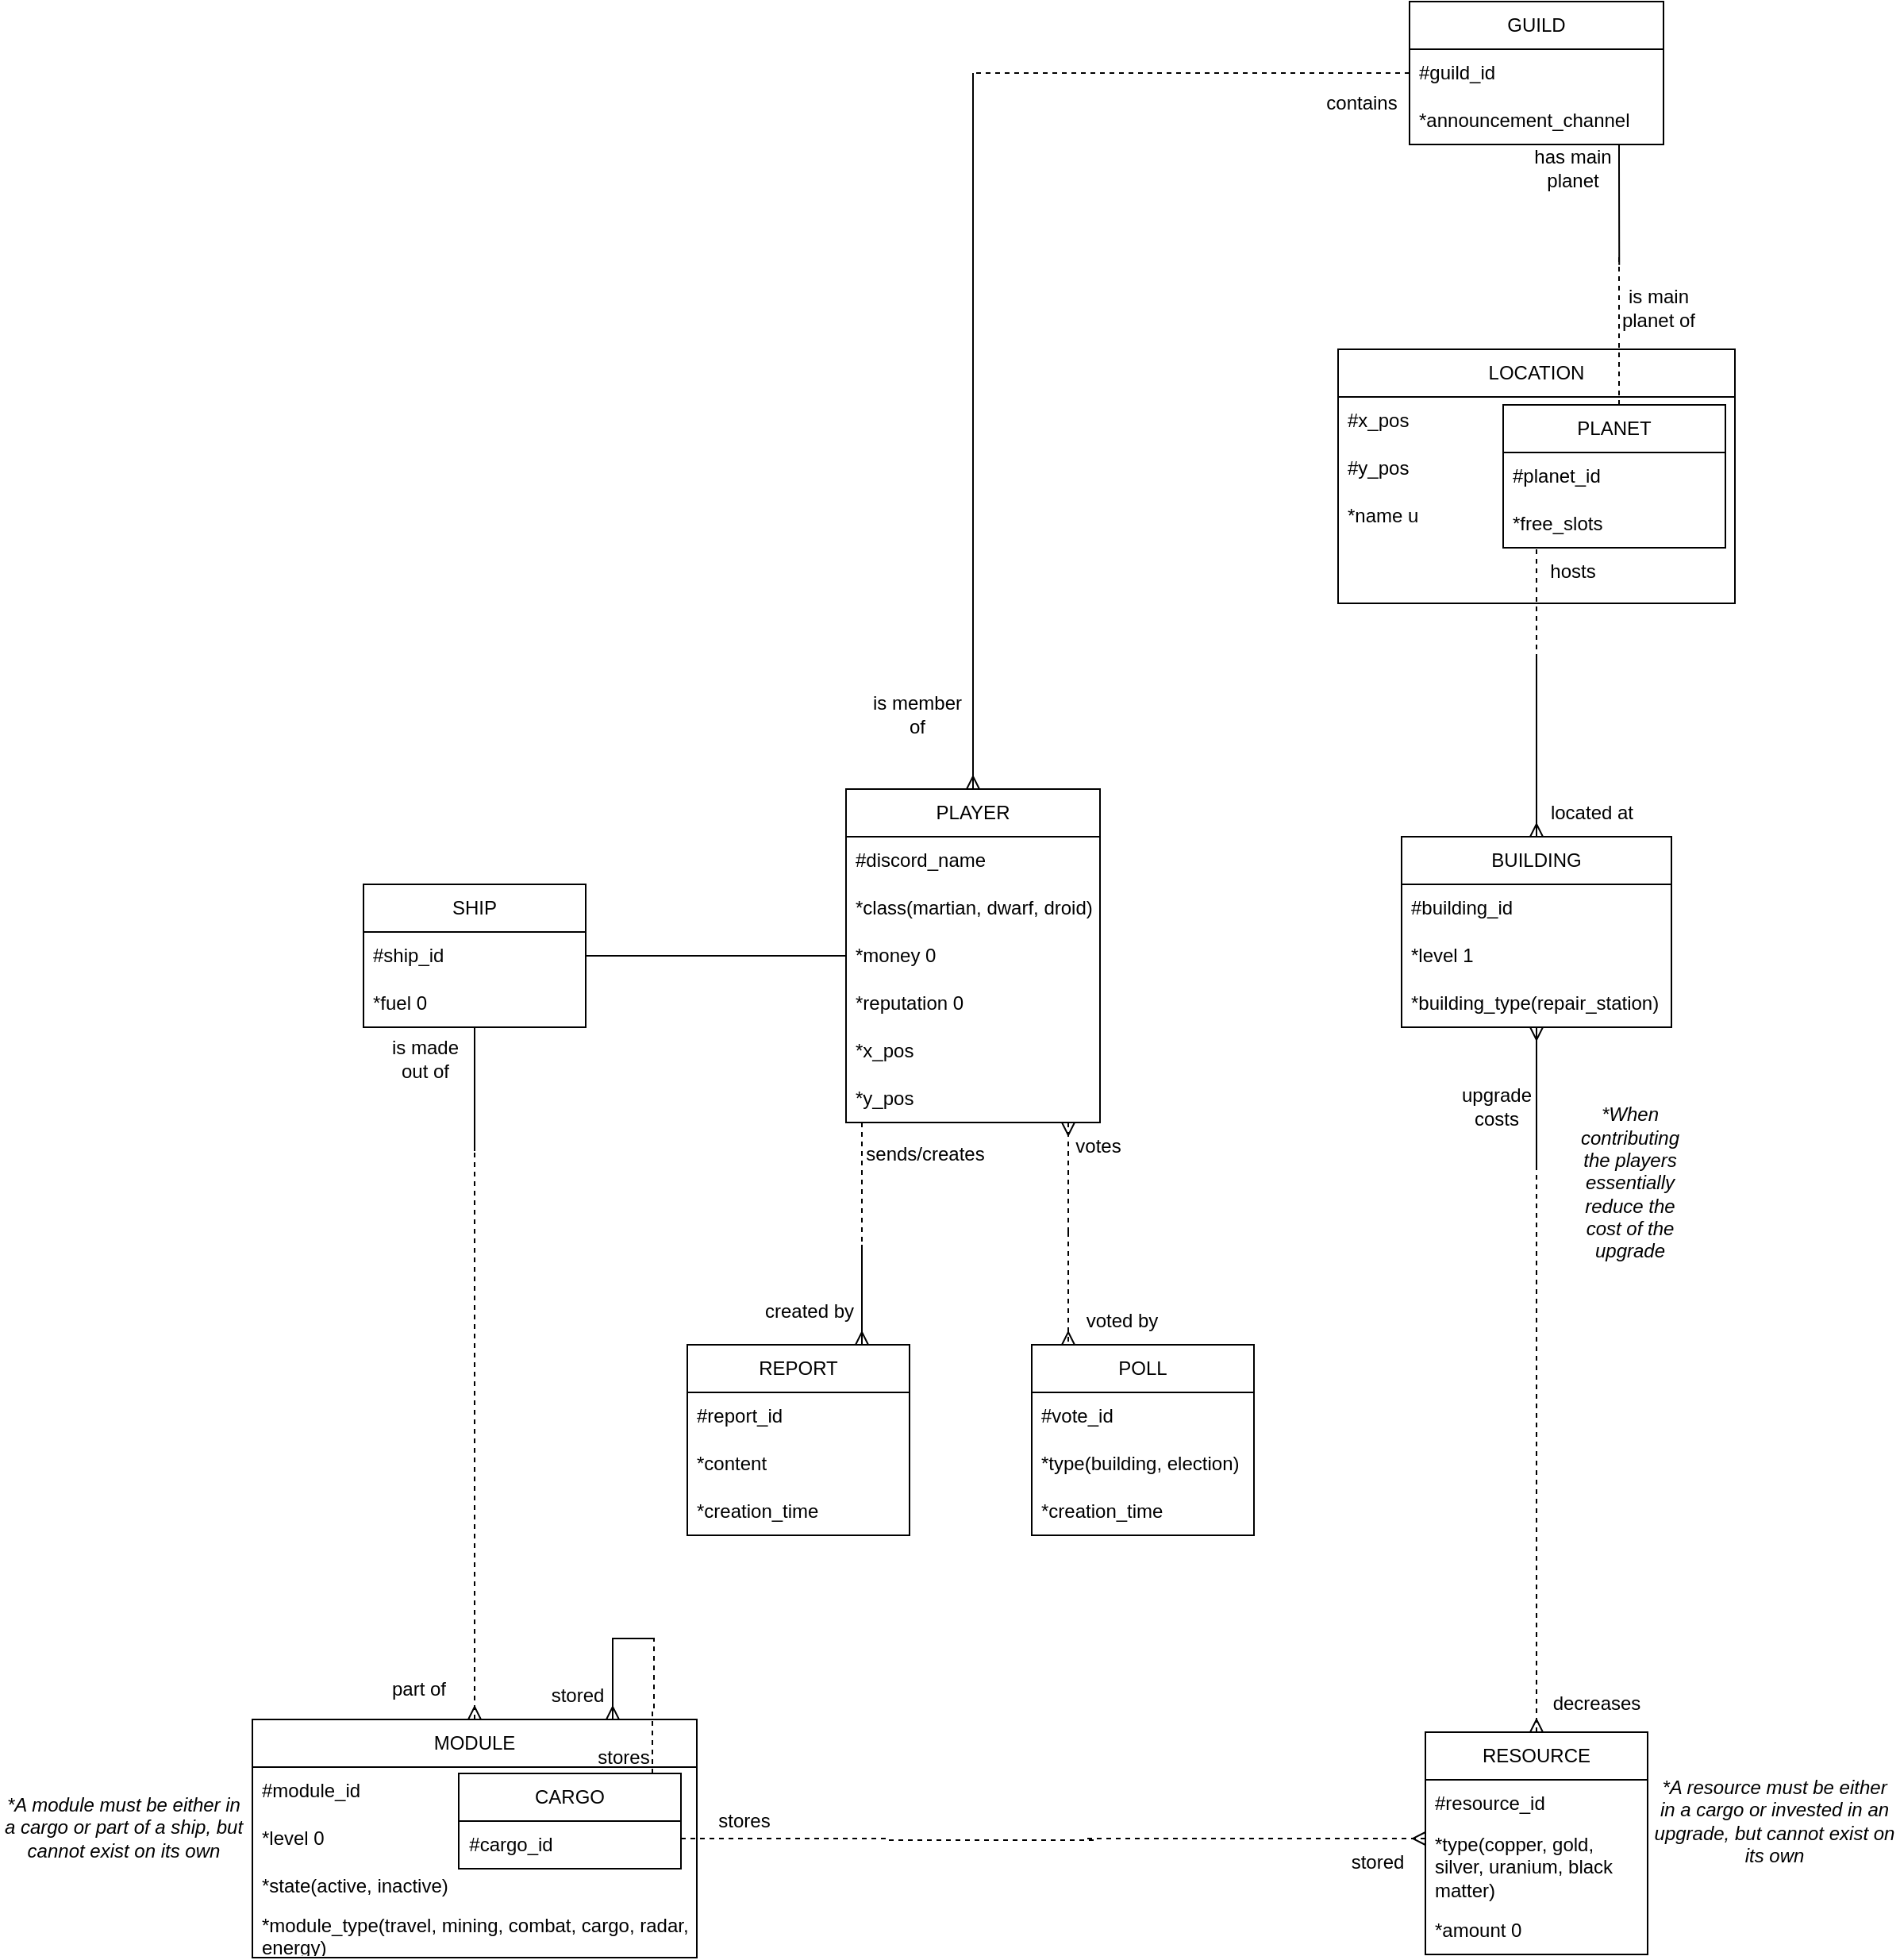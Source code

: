 <mxfile version="22.1.8" type="device">
  <diagram id="R2lEEEUBdFMjLlhIrx00" name="Page-1">
    <mxGraphModel dx="2234" dy="1210" grid="0" gridSize="10" guides="1" tooltips="1" connect="1" arrows="1" fold="1" page="0" pageScale="1" pageWidth="850" pageHeight="1100" math="0" shadow="0" extFonts="Permanent Marker^https://fonts.googleapis.com/css?family=Permanent+Marker">
      <root>
        <mxCell id="0" />
        <mxCell id="1" parent="0" />
        <mxCell id="qk1xNBip5Rfum-q-K3VI-147" style="edgeStyle=orthogonalEdgeStyle;rounded=0;orthogonalLoop=1;jettySize=auto;html=1;endArrow=none;endFill=0;startArrow=ERmany;startFill=0;dashed=1;" parent="1" source="qk1xNBip5Rfum-q-K3VI-12" edge="1">
          <mxGeometry relative="1" as="geometry">
            <mxPoint x="-254" y="668" as="targetPoint" />
            <Array as="points">
              <mxPoint x="-254" y="698" />
              <mxPoint x="-254" y="698" />
            </Array>
          </mxGeometry>
        </mxCell>
        <mxCell id="YhToDw4LeKcMgpfXi7g3-14" style="edgeStyle=orthogonalEdgeStyle;rounded=0;orthogonalLoop=1;jettySize=auto;html=1;endArrow=none;endFill=0;startArrow=ERmany;startFill=0;" parent="1" source="qk1xNBip5Rfum-q-K3VI-12" edge="1">
          <mxGeometry relative="1" as="geometry">
            <mxPoint x="-142" y="975" as="targetPoint" />
            <Array as="points">
              <mxPoint x="-167" y="975" />
            </Array>
          </mxGeometry>
        </mxCell>
        <mxCell id="qk1xNBip5Rfum-q-K3VI-12" value="MODULE" style="swimlane;fontStyle=0;childLayout=stackLayout;horizontal=1;startSize=30;horizontalStack=0;resizeParent=1;resizeParentMax=0;resizeLast=0;collapsible=1;marginBottom=0;whiteSpace=wrap;html=1;" parent="1" vertex="1">
          <mxGeometry x="-394" y="1026" width="280" height="150" as="geometry" />
        </mxCell>
        <mxCell id="qk1xNBip5Rfum-q-K3VI-13" value="#module_id&lt;br&gt;" style="text;strokeColor=none;fillColor=none;align=left;verticalAlign=middle;spacingLeft=4;spacingRight=4;overflow=hidden;points=[[0,0.5],[1,0.5]];portConstraint=eastwest;rotatable=0;whiteSpace=wrap;html=1;" parent="qk1xNBip5Rfum-q-K3VI-12" vertex="1">
          <mxGeometry y="30" width="280" height="30" as="geometry" />
        </mxCell>
        <mxCell id="qk1xNBip5Rfum-q-K3VI-14" value="*level 0" style="text;strokeColor=none;fillColor=none;align=left;verticalAlign=middle;spacingLeft=4;spacingRight=4;overflow=hidden;points=[[0,0.5],[1,0.5]];portConstraint=eastwest;rotatable=0;whiteSpace=wrap;html=1;" parent="qk1xNBip5Rfum-q-K3VI-12" vertex="1">
          <mxGeometry y="60" width="280" height="30" as="geometry" />
        </mxCell>
        <mxCell id="qk1xNBip5Rfum-q-K3VI-35" value="*state(active, inactive)" style="text;strokeColor=none;fillColor=none;align=left;verticalAlign=middle;spacingLeft=4;spacingRight=4;overflow=hidden;points=[[0,0.5],[1,0.5]];portConstraint=eastwest;rotatable=0;whiteSpace=wrap;html=1;" parent="qk1xNBip5Rfum-q-K3VI-12" vertex="1">
          <mxGeometry y="90" width="280" height="30" as="geometry" />
        </mxCell>
        <mxCell id="qk1xNBip5Rfum-q-K3VI-15" value="*module_type(travel, mining, combat, cargo, radar, energy)" style="text;strokeColor=none;fillColor=none;align=left;verticalAlign=middle;spacingLeft=4;spacingRight=4;overflow=hidden;points=[[0,0.5],[1,0.5]];portConstraint=eastwest;rotatable=0;whiteSpace=wrap;html=1;" parent="qk1xNBip5Rfum-q-K3VI-12" vertex="1">
          <mxGeometry y="120" width="280" height="30" as="geometry" />
        </mxCell>
        <mxCell id="qk1xNBip5Rfum-q-K3VI-161" style="edgeStyle=orthogonalEdgeStyle;rounded=0;orthogonalLoop=1;jettySize=auto;html=1;dashed=1;endArrow=none;endFill=0;" parent="1" edge="1">
          <mxGeometry relative="1" as="geometry">
            <mxPoint x="-10" y="725.176" as="targetPoint" />
            <mxPoint x="-10" y="650" as="sourcePoint" />
          </mxGeometry>
        </mxCell>
        <mxCell id="qk1xNBip5Rfum-q-K3VI-163" style="edgeStyle=orthogonalEdgeStyle;rounded=0;orthogonalLoop=1;jettySize=auto;html=1;endArrow=none;endFill=0;" parent="1" source="qk1xNBip5Rfum-q-K3VI-21" edge="1">
          <mxGeometry relative="1" as="geometry">
            <mxPoint x="-101.118" y="545" as="targetPoint" />
          </mxGeometry>
        </mxCell>
        <mxCell id="qk1xNBip5Rfum-q-K3VI-179" style="edgeStyle=orthogonalEdgeStyle;rounded=0;orthogonalLoop=1;jettySize=auto;html=1;endArrow=none;endFill=0;startArrow=ERmany;startFill=0;" parent="1" source="qk1xNBip5Rfum-q-K3VI-21" edge="1">
          <mxGeometry relative="1" as="geometry">
            <mxPoint x="60" y="-11" as="targetPoint" />
          </mxGeometry>
        </mxCell>
        <mxCell id="qk1xNBip5Rfum-q-K3VI-21" value="PLAYER" style="swimlane;fontStyle=0;childLayout=stackLayout;horizontal=1;startSize=30;horizontalStack=0;resizeParent=1;resizeParentMax=0;resizeLast=0;collapsible=1;marginBottom=0;whiteSpace=wrap;html=1;" parent="1" vertex="1">
          <mxGeometry x="-20" y="440" width="160" height="210" as="geometry" />
        </mxCell>
        <mxCell id="qk1xNBip5Rfum-q-K3VI-22" value="#discord_name" style="text;strokeColor=none;fillColor=none;align=left;verticalAlign=middle;spacingLeft=4;spacingRight=4;overflow=hidden;points=[[0,0.5],[1,0.5]];portConstraint=eastwest;rotatable=0;whiteSpace=wrap;html=1;" parent="qk1xNBip5Rfum-q-K3VI-21" vertex="1">
          <mxGeometry y="30" width="160" height="30" as="geometry" />
        </mxCell>
        <mxCell id="qk1xNBip5Rfum-q-K3VI-156" value="*class(martian, dwarf, droid)" style="text;strokeColor=none;fillColor=none;align=left;verticalAlign=middle;spacingLeft=4;spacingRight=4;overflow=hidden;points=[[0,0.5],[1,0.5]];portConstraint=eastwest;rotatable=0;whiteSpace=wrap;html=1;" parent="qk1xNBip5Rfum-q-K3VI-21" vertex="1">
          <mxGeometry y="60" width="160" height="30" as="geometry" />
        </mxCell>
        <mxCell id="qk1xNBip5Rfum-q-K3VI-98" value="*money 0" style="text;strokeColor=none;fillColor=none;align=left;verticalAlign=middle;spacingLeft=4;spacingRight=4;overflow=hidden;points=[[0,0.5],[1,0.5]];portConstraint=eastwest;rotatable=0;whiteSpace=wrap;html=1;" parent="qk1xNBip5Rfum-q-K3VI-21" vertex="1">
          <mxGeometry y="90" width="160" height="30" as="geometry" />
        </mxCell>
        <mxCell id="qk1xNBip5Rfum-q-K3VI-148" value="*reputation 0" style="text;strokeColor=none;fillColor=none;align=left;verticalAlign=middle;spacingLeft=4;spacingRight=4;overflow=hidden;points=[[0,0.5],[1,0.5]];portConstraint=eastwest;rotatable=0;whiteSpace=wrap;html=1;" parent="qk1xNBip5Rfum-q-K3VI-21" vertex="1">
          <mxGeometry y="120" width="160" height="30" as="geometry" />
        </mxCell>
        <mxCell id="qk1xNBip5Rfum-q-K3VI-157" value="*x_pos" style="text;strokeColor=none;fillColor=none;align=left;verticalAlign=middle;spacingLeft=4;spacingRight=4;overflow=hidden;points=[[0,0.5],[1,0.5]];portConstraint=eastwest;rotatable=0;whiteSpace=wrap;html=1;" parent="qk1xNBip5Rfum-q-K3VI-21" vertex="1">
          <mxGeometry y="150" width="160" height="30" as="geometry" />
        </mxCell>
        <mxCell id="qk1xNBip5Rfum-q-K3VI-24" value="*y_pos" style="text;strokeColor=none;fillColor=none;align=left;verticalAlign=middle;spacingLeft=4;spacingRight=4;overflow=hidden;points=[[0,0.5],[1,0.5]];portConstraint=eastwest;rotatable=0;whiteSpace=wrap;html=1;" parent="qk1xNBip5Rfum-q-K3VI-21" vertex="1">
          <mxGeometry y="180" width="160" height="30" as="geometry" />
        </mxCell>
        <mxCell id="qk1xNBip5Rfum-q-K3VI-123" style="edgeStyle=orthogonalEdgeStyle;rounded=0;orthogonalLoop=1;jettySize=auto;html=1;endArrow=none;endFill=0;startArrow=ERmany;startFill=0;" parent="1" source="qk1xNBip5Rfum-q-K3VI-27" edge="1">
          <mxGeometry relative="1" as="geometry">
            <mxPoint x="415" y="680" as="targetPoint" />
            <Array as="points">
              <mxPoint x="415" y="680" />
            </Array>
          </mxGeometry>
        </mxCell>
        <mxCell id="qk1xNBip5Rfum-q-K3VI-134" style="edgeStyle=orthogonalEdgeStyle;rounded=0;orthogonalLoop=1;jettySize=auto;html=1;endArrow=none;endFill=0;startArrow=ERmany;startFill=0;" parent="1" source="qk1xNBip5Rfum-q-K3VI-27" edge="1">
          <mxGeometry relative="1" as="geometry">
            <mxPoint x="415" y="357" as="targetPoint" />
            <Array as="points">
              <mxPoint x="415" y="420" />
            </Array>
          </mxGeometry>
        </mxCell>
        <mxCell id="qk1xNBip5Rfum-q-K3VI-27" value="BUILDING" style="swimlane;fontStyle=0;childLayout=stackLayout;horizontal=1;startSize=30;horizontalStack=0;resizeParent=1;resizeParentMax=0;resizeLast=0;collapsible=1;marginBottom=0;whiteSpace=wrap;html=1;" parent="1" vertex="1">
          <mxGeometry x="330" y="470" width="170" height="120" as="geometry" />
        </mxCell>
        <mxCell id="qk1xNBip5Rfum-q-K3VI-64" value="#building_id" style="text;strokeColor=none;fillColor=none;align=left;verticalAlign=middle;spacingLeft=4;spacingRight=4;overflow=hidden;points=[[0,0.5],[1,0.5]];portConstraint=eastwest;rotatable=0;whiteSpace=wrap;html=1;" parent="qk1xNBip5Rfum-q-K3VI-27" vertex="1">
          <mxGeometry y="30" width="170" height="30" as="geometry" />
        </mxCell>
        <mxCell id="qk1xNBip5Rfum-q-K3VI-28" value="*level 1" style="text;strokeColor=none;fillColor=none;align=left;verticalAlign=middle;spacingLeft=4;spacingRight=4;overflow=hidden;points=[[0,0.5],[1,0.5]];portConstraint=eastwest;rotatable=0;whiteSpace=wrap;html=1;" parent="qk1xNBip5Rfum-q-K3VI-27" vertex="1">
          <mxGeometry y="60" width="170" height="30" as="geometry" />
        </mxCell>
        <mxCell id="qk1xNBip5Rfum-q-K3VI-30" value="*building_type(repair_station)" style="text;strokeColor=none;fillColor=none;align=left;verticalAlign=middle;spacingLeft=4;spacingRight=4;overflow=hidden;points=[[0,0.5],[1,0.5]];portConstraint=eastwest;rotatable=0;whiteSpace=wrap;html=1;" parent="qk1xNBip5Rfum-q-K3VI-27" vertex="1">
          <mxGeometry y="90" width="170" height="30" as="geometry" />
        </mxCell>
        <mxCell id="qk1xNBip5Rfum-q-K3VI-128" style="edgeStyle=orthogonalEdgeStyle;rounded=0;orthogonalLoop=1;jettySize=auto;html=1;endArrow=none;endFill=0;startArrow=none;startFill=0;" parent="1" source="qk1xNBip5Rfum-q-K3VI-36" edge="1">
          <mxGeometry relative="1" as="geometry">
            <mxPoint x="-254" y="668" as="targetPoint" />
            <Array as="points">
              <mxPoint x="-254" y="668" />
            </Array>
          </mxGeometry>
        </mxCell>
        <mxCell id="qk1xNBip5Rfum-q-K3VI-162" style="edgeStyle=orthogonalEdgeStyle;rounded=0;orthogonalLoop=1;jettySize=auto;html=1;endArrow=none;endFill=0;" parent="1" source="qk1xNBip5Rfum-q-K3VI-36" edge="1">
          <mxGeometry relative="1" as="geometry">
            <mxPoint x="-100" y="545" as="targetPoint" />
            <Array as="points">
              <mxPoint x="-100" y="545" />
            </Array>
          </mxGeometry>
        </mxCell>
        <mxCell id="qk1xNBip5Rfum-q-K3VI-36" value="SHIP" style="swimlane;fontStyle=0;childLayout=stackLayout;horizontal=1;startSize=30;horizontalStack=0;resizeParent=1;resizeParentMax=0;resizeLast=0;collapsible=1;marginBottom=0;whiteSpace=wrap;html=1;" parent="1" vertex="1">
          <mxGeometry x="-324" y="500" width="140" height="90" as="geometry" />
        </mxCell>
        <mxCell id="qk1xNBip5Rfum-q-K3VI-37" value="#ship_id" style="text;strokeColor=none;fillColor=none;align=left;verticalAlign=middle;spacingLeft=4;spacingRight=4;overflow=hidden;points=[[0,0.5],[1,0.5]];portConstraint=eastwest;rotatable=0;whiteSpace=wrap;html=1;" parent="qk1xNBip5Rfum-q-K3VI-36" vertex="1">
          <mxGeometry y="30" width="140" height="30" as="geometry" />
        </mxCell>
        <mxCell id="qk1xNBip5Rfum-q-K3VI-38" value="*fuel 0" style="text;strokeColor=none;fillColor=none;align=left;verticalAlign=middle;spacingLeft=4;spacingRight=4;overflow=hidden;points=[[0,0.5],[1,0.5]];portConstraint=eastwest;rotatable=0;whiteSpace=wrap;html=1;" parent="qk1xNBip5Rfum-q-K3VI-36" vertex="1">
          <mxGeometry y="60" width="140" height="30" as="geometry" />
        </mxCell>
        <mxCell id="qk1xNBip5Rfum-q-K3VI-177" style="edgeStyle=orthogonalEdgeStyle;rounded=0;orthogonalLoop=1;jettySize=auto;html=1;endArrow=none;endFill=0;" parent="1" source="qk1xNBip5Rfum-q-K3VI-46" edge="1">
          <mxGeometry relative="1" as="geometry">
            <mxPoint x="467.118" y="109.882" as="targetPoint" />
            <Array as="points">
              <mxPoint x="467" y="45" />
              <mxPoint x="467" y="45" />
            </Array>
          </mxGeometry>
        </mxCell>
        <mxCell id="qk1xNBip5Rfum-q-K3VI-178" style="edgeStyle=orthogonalEdgeStyle;rounded=0;orthogonalLoop=1;jettySize=auto;html=1;endArrow=none;endFill=0;endSize=6;dashed=1;" parent="1" source="qk1xNBip5Rfum-q-K3VI-46" edge="1">
          <mxGeometry relative="1" as="geometry">
            <mxPoint x="60" y="-11" as="targetPoint" />
          </mxGeometry>
        </mxCell>
        <mxCell id="qk1xNBip5Rfum-q-K3VI-46" value="GUILD" style="swimlane;fontStyle=0;childLayout=stackLayout;horizontal=1;startSize=30;horizontalStack=0;resizeParent=1;resizeParentMax=0;resizeLast=0;collapsible=1;marginBottom=0;whiteSpace=wrap;html=1;" parent="1" vertex="1">
          <mxGeometry x="335" y="-56" width="160" height="90" as="geometry" />
        </mxCell>
        <mxCell id="qk1xNBip5Rfum-q-K3VI-47" value="#guild_id" style="text;strokeColor=none;fillColor=none;align=left;verticalAlign=middle;spacingLeft=4;spacingRight=4;overflow=hidden;points=[[0,0.5],[1,0.5]];portConstraint=eastwest;rotatable=0;whiteSpace=wrap;html=1;" parent="qk1xNBip5Rfum-q-K3VI-46" vertex="1">
          <mxGeometry y="30" width="160" height="30" as="geometry" />
        </mxCell>
        <mxCell id="qk1xNBip5Rfum-q-K3VI-49" value="*announcement_channel" style="text;strokeColor=none;fillColor=none;align=left;verticalAlign=middle;spacingLeft=4;spacingRight=4;overflow=hidden;points=[[0,0.5],[1,0.5]];portConstraint=eastwest;rotatable=0;whiteSpace=wrap;html=1;" parent="qk1xNBip5Rfum-q-K3VI-46" vertex="1">
          <mxGeometry y="60" width="160" height="30" as="geometry" />
        </mxCell>
        <mxCell id="qk1xNBip5Rfum-q-K3VI-16" value="PLANET" style="swimlane;fontStyle=0;childLayout=stackLayout;horizontal=1;startSize=30;horizontalStack=0;resizeParent=1;resizeParentMax=0;resizeLast=0;collapsible=1;marginBottom=0;whiteSpace=wrap;html=1;" parent="1" vertex="1">
          <mxGeometry x="394" y="198" width="140" height="90" as="geometry">
            <mxRectangle x="260" y="590" width="90" height="30" as="alternateBounds" />
          </mxGeometry>
        </mxCell>
        <mxCell id="qk1xNBip5Rfum-q-K3VI-169" value="#planet_id" style="text;strokeColor=none;fillColor=none;align=left;verticalAlign=middle;spacingLeft=4;spacingRight=4;overflow=hidden;points=[[0,0.5],[1,0.5]];portConstraint=eastwest;rotatable=0;whiteSpace=wrap;html=1;" parent="qk1xNBip5Rfum-q-K3VI-16" vertex="1">
          <mxGeometry y="30" width="140" height="30" as="geometry" />
        </mxCell>
        <mxCell id="qk1xNBip5Rfum-q-K3VI-17" value="*free_slots" style="text;strokeColor=none;fillColor=none;align=left;verticalAlign=middle;spacingLeft=4;spacingRight=4;overflow=hidden;points=[[0,0.5],[1,0.5]];portConstraint=eastwest;rotatable=0;whiteSpace=wrap;html=1;" parent="qk1xNBip5Rfum-q-K3VI-16" vertex="1">
          <mxGeometry y="60" width="140" height="30" as="geometry" />
        </mxCell>
        <mxCell id="qk1xNBip5Rfum-q-K3VI-132" style="edgeStyle=orthogonalEdgeStyle;rounded=0;orthogonalLoop=1;jettySize=auto;html=1;dashed=1;endArrow=none;endFill=0;startArrow=ERmany;startFill=0;" parent="1" source="qk1xNBip5Rfum-q-K3VI-72" edge="1">
          <mxGeometry relative="1" as="geometry">
            <mxPoint x="415" y="680" as="targetPoint" />
            <Array as="points">
              <mxPoint x="415" y="720" />
              <mxPoint x="415" y="720" />
            </Array>
          </mxGeometry>
        </mxCell>
        <mxCell id="YhToDw4LeKcMgpfXi7g3-7" style="edgeStyle=orthogonalEdgeStyle;rounded=0;orthogonalLoop=1;jettySize=auto;html=1;endArrow=none;endFill=0;startArrow=ERmany;startFill=0;dashed=1;" parent="1" edge="1">
          <mxGeometry relative="1" as="geometry">
            <mxPoint x="129" y="1101" as="targetPoint" />
            <mxPoint x="345" y="1101" as="sourcePoint" />
          </mxGeometry>
        </mxCell>
        <mxCell id="qk1xNBip5Rfum-q-K3VI-72" value="RESOURCE" style="swimlane;fontStyle=0;childLayout=stackLayout;horizontal=1;startSize=30;horizontalStack=0;resizeParent=1;resizeParentMax=0;resizeLast=0;collapsible=1;marginBottom=0;whiteSpace=wrap;html=1;" parent="1" vertex="1">
          <mxGeometry x="345" y="1034" width="140" height="140" as="geometry" />
        </mxCell>
        <mxCell id="qk1xNBip5Rfum-q-K3VI-73" value="#resource_id" style="text;strokeColor=none;fillColor=none;align=left;verticalAlign=middle;spacingLeft=4;spacingRight=4;overflow=hidden;points=[[0,0.5],[1,0.5]];portConstraint=eastwest;rotatable=0;whiteSpace=wrap;html=1;" parent="qk1xNBip5Rfum-q-K3VI-72" vertex="1">
          <mxGeometry y="30" width="140" height="30" as="geometry" />
        </mxCell>
        <mxCell id="qk1xNBip5Rfum-q-K3VI-74" value="*type(copper, gold, silver, uranium, black matter)" style="text;strokeColor=none;fillColor=none;align=left;verticalAlign=middle;spacingLeft=4;spacingRight=4;overflow=hidden;points=[[0,0.5],[1,0.5]];portConstraint=eastwest;rotatable=0;whiteSpace=wrap;html=1;" parent="qk1xNBip5Rfum-q-K3VI-72" vertex="1">
          <mxGeometry y="60" width="140" height="50" as="geometry" />
        </mxCell>
        <mxCell id="qk1xNBip5Rfum-q-K3VI-88" value="*amount 0" style="text;strokeColor=none;fillColor=none;align=left;verticalAlign=middle;spacingLeft=4;spacingRight=4;overflow=hidden;points=[[0,0.5],[1,0.5]];portConstraint=eastwest;rotatable=0;whiteSpace=wrap;html=1;" parent="qk1xNBip5Rfum-q-K3VI-72" vertex="1">
          <mxGeometry y="110" width="140" height="30" as="geometry" />
        </mxCell>
        <mxCell id="YhToDw4LeKcMgpfXi7g3-6" style="edgeStyle=orthogonalEdgeStyle;rounded=0;orthogonalLoop=1;jettySize=auto;html=1;dashed=1;endArrow=none;endFill=0;" parent="1" source="qk1xNBip5Rfum-q-K3VI-78" edge="1">
          <mxGeometry relative="1" as="geometry">
            <mxPoint x="137" y="1101" as="targetPoint" />
            <Array as="points">
              <mxPoint x="7" y="1101" />
              <mxPoint x="7" y="1102" />
            </Array>
          </mxGeometry>
        </mxCell>
        <mxCell id="YhToDw4LeKcMgpfXi7g3-13" style="edgeStyle=orthogonalEdgeStyle;rounded=0;orthogonalLoop=1;jettySize=auto;html=1;endArrow=none;endFill=0;dashed=1;" parent="1" source="qk1xNBip5Rfum-q-K3VI-78" edge="1">
          <mxGeometry relative="1" as="geometry">
            <mxPoint x="-142" y="975" as="targetPoint" />
            <Array as="points">
              <mxPoint x="-142" y="1020" />
              <mxPoint x="-141" y="1020" />
            </Array>
          </mxGeometry>
        </mxCell>
        <mxCell id="qk1xNBip5Rfum-q-K3VI-78" value="CARGO" style="swimlane;fontStyle=0;childLayout=stackLayout;horizontal=1;startSize=30;horizontalStack=0;resizeParent=1;resizeParentMax=0;resizeLast=0;collapsible=1;marginBottom=0;whiteSpace=wrap;html=1;" parent="1" vertex="1">
          <mxGeometry x="-264" y="1060" width="140" height="60" as="geometry" />
        </mxCell>
        <mxCell id="qk1xNBip5Rfum-q-K3VI-99" value="REPORT" style="swimlane;fontStyle=0;childLayout=stackLayout;horizontal=1;startSize=30;horizontalStack=0;resizeParent=1;resizeParentMax=0;resizeLast=0;collapsible=1;marginBottom=0;whiteSpace=wrap;html=1;" parent="1" vertex="1">
          <mxGeometry x="-120" y="790" width="140" height="120" as="geometry" />
        </mxCell>
        <mxCell id="qk1xNBip5Rfum-q-K3VI-101" value="#report_id" style="text;strokeColor=none;fillColor=none;align=left;verticalAlign=middle;spacingLeft=4;spacingRight=4;overflow=hidden;points=[[0,0.5],[1,0.5]];portConstraint=eastwest;rotatable=0;whiteSpace=wrap;html=1;" parent="qk1xNBip5Rfum-q-K3VI-99" vertex="1">
          <mxGeometry y="30" width="140" height="30" as="geometry" />
        </mxCell>
        <mxCell id="qk1xNBip5Rfum-q-K3VI-100" value="*content" style="text;strokeColor=none;fillColor=none;align=left;verticalAlign=middle;spacingLeft=4;spacingRight=4;overflow=hidden;points=[[0,0.5],[1,0.5]];portConstraint=eastwest;rotatable=0;whiteSpace=wrap;html=1;" parent="qk1xNBip5Rfum-q-K3VI-99" vertex="1">
          <mxGeometry y="60" width="140" height="30" as="geometry" />
        </mxCell>
        <mxCell id="qk1xNBip5Rfum-q-K3VI-102" value="*creation_time" style="text;strokeColor=none;fillColor=none;align=left;verticalAlign=middle;spacingLeft=4;spacingRight=4;overflow=hidden;points=[[0,0.5],[1,0.5]];portConstraint=eastwest;rotatable=0;whiteSpace=wrap;html=1;" parent="qk1xNBip5Rfum-q-K3VI-99" vertex="1">
          <mxGeometry y="90" width="140" height="30" as="geometry" />
        </mxCell>
        <mxCell id="qk1xNBip5Rfum-q-K3VI-137" value="has main planet" style="text;html=1;strokeColor=none;fillColor=none;align=center;verticalAlign=middle;whiteSpace=wrap;rounded=0;fontSize=12;" parent="1" vertex="1">
          <mxGeometry x="408" y="34" width="60" height="30" as="geometry" />
        </mxCell>
        <mxCell id="qk1xNBip5Rfum-q-K3VI-141" value="&lt;span style=&quot;color: rgb(0, 0, 0); font-family: Helvetica; font-size: 12px; font-style: normal; font-variant-ligatures: normal; font-variant-caps: normal; font-weight: 400; letter-spacing: normal; orphans: 2; text-align: center; text-indent: 0px; text-transform: none; widows: 2; word-spacing: 0px; -webkit-text-stroke-width: 0px; background-color: rgb(255, 255, 255); text-decoration-thickness: initial; text-decoration-style: initial; text-decoration-color: initial; float: none; display: inline !important;&quot;&gt;is made out of&lt;/span&gt;" style="text;html=1;strokeColor=none;fillColor=none;align=center;verticalAlign=middle;whiteSpace=wrap;rounded=0;fontSize=12;" parent="1" vertex="1">
          <mxGeometry x="-315" y="595" width="60" height="30" as="geometry" />
        </mxCell>
        <mxCell id="qk1xNBip5Rfum-q-K3VI-142" value="&lt;span style=&quot;color: rgb(0, 0, 0); font-family: Helvetica; font-size: 12px; font-style: normal; font-variant-ligatures: normal; font-variant-caps: normal; font-weight: 400; letter-spacing: normal; orphans: 2; text-align: center; text-indent: 0px; text-transform: none; widows: 2; word-spacing: 0px; -webkit-text-stroke-width: 0px; background-color: rgb(255, 255, 255); text-decoration-thickness: initial; text-decoration-style: initial; text-decoration-color: initial; float: none; display: inline !important;&quot;&gt;decreases&lt;/span&gt;" style="text;html=1;strokeColor=none;fillColor=none;align=center;verticalAlign=middle;whiteSpace=wrap;rounded=0;fontSize=12;" parent="1" vertex="1">
          <mxGeometry x="423" y="1001" width="60" height="30" as="geometry" />
        </mxCell>
        <mxCell id="qk1xNBip5Rfum-q-K3VI-143" value="part of" style="text;html=1;strokeColor=none;fillColor=none;align=center;verticalAlign=middle;whiteSpace=wrap;rounded=0;fontSize=12;" parent="1" vertex="1">
          <mxGeometry x="-319" y="992" width="60" height="30" as="geometry" />
        </mxCell>
        <mxCell id="qk1xNBip5Rfum-q-K3VI-144" value="&lt;span style=&quot;color: rgb(0, 0, 0); font-family: Helvetica; font-size: 12px; font-style: normal; font-variant-ligatures: normal; font-variant-caps: normal; font-weight: 400; letter-spacing: normal; orphans: 2; text-align: center; text-indent: 0px; text-transform: none; widows: 2; word-spacing: 0px; -webkit-text-stroke-width: 0px; background-color: rgb(255, 255, 255); text-decoration-thickness: initial; text-decoration-style: initial; text-decoration-color: initial; float: none; display: inline !important;&quot;&gt;upgrade costs&lt;/span&gt;" style="text;html=1;strokeColor=none;fillColor=none;align=center;verticalAlign=middle;whiteSpace=wrap;rounded=0;fontSize=12;" parent="1" vertex="1">
          <mxGeometry x="360" y="625" width="60" height="30" as="geometry" />
        </mxCell>
        <mxCell id="qk1xNBip5Rfum-q-K3VI-146" value="hosts" style="text;html=1;strokeColor=none;fillColor=none;align=center;verticalAlign=middle;whiteSpace=wrap;rounded=0;fontSize=12;" parent="1" vertex="1">
          <mxGeometry x="408" y="288" width="60" height="30" as="geometry" />
        </mxCell>
        <mxCell id="qk1xNBip5Rfum-q-K3VI-150" value="&lt;span style=&quot;color: rgb(0, 0, 0); font-family: Helvetica; font-size: 12px; font-style: normal; font-variant-ligatures: normal; font-variant-caps: normal; font-weight: 400; letter-spacing: normal; orphans: 2; text-align: center; text-indent: 0px; text-transform: none; widows: 2; word-spacing: 0px; -webkit-text-stroke-width: 0px; background-color: rgb(255, 255, 255); text-decoration-thickness: initial; text-decoration-style: initial; text-decoration-color: initial; float: none; display: inline !important;&quot;&gt;is main planet of&lt;/span&gt;" style="text;html=1;strokeColor=none;fillColor=none;align=center;verticalAlign=middle;whiteSpace=wrap;rounded=0;fontSize=12;" parent="1" vertex="1">
          <mxGeometry x="462" y="122" width="60" height="30" as="geometry" />
        </mxCell>
        <mxCell id="qk1xNBip5Rfum-q-K3VI-159" value="sends/creates" style="text;html=1;strokeColor=none;fillColor=none;align=center;verticalAlign=middle;whiteSpace=wrap;rounded=0;" parent="1" vertex="1">
          <mxGeometry y="655" width="60" height="30" as="geometry" />
        </mxCell>
        <mxCell id="qk1xNBip5Rfum-q-K3VI-160" value="created by" style="text;html=1;strokeColor=none;fillColor=none;align=center;verticalAlign=middle;whiteSpace=wrap;rounded=0;" parent="1" vertex="1">
          <mxGeometry x="-73" y="754" width="60" height="30" as="geometry" />
        </mxCell>
        <mxCell id="qk1xNBip5Rfum-q-K3VI-167" style="edgeStyle=orthogonalEdgeStyle;rounded=0;orthogonalLoop=1;jettySize=auto;html=1;endArrow=none;endFill=0;dashed=1;" parent="1" edge="1">
          <mxGeometry relative="1" as="geometry">
            <mxPoint x="415" y="362.941" as="targetPoint" />
            <mxPoint x="415" y="289.0" as="sourcePoint" />
          </mxGeometry>
        </mxCell>
        <mxCell id="qk1xNBip5Rfum-q-K3VI-50" value="LOCATION" style="swimlane;fontStyle=0;childLayout=stackLayout;horizontal=1;startSize=30;horizontalStack=0;resizeParent=1;resizeParentMax=0;resizeLast=0;collapsible=1;marginBottom=0;whiteSpace=wrap;html=1;" parent="1" vertex="1">
          <mxGeometry x="290" y="163" width="250" height="160" as="geometry" />
        </mxCell>
        <mxCell id="qk1xNBip5Rfum-q-K3VI-58" value="#x_pos" style="text;strokeColor=none;fillColor=none;align=left;verticalAlign=middle;spacingLeft=4;spacingRight=4;overflow=hidden;points=[[0,0.5],[1,0.5]];portConstraint=eastwest;rotatable=0;whiteSpace=wrap;html=1;" parent="qk1xNBip5Rfum-q-K3VI-50" vertex="1">
          <mxGeometry y="30" width="250" height="30" as="geometry" />
        </mxCell>
        <mxCell id="qk1xNBip5Rfum-q-K3VI-59" value="#y_pos" style="text;strokeColor=none;fillColor=none;align=left;verticalAlign=middle;spacingLeft=4;spacingRight=4;overflow=hidden;points=[[0,0.5],[1,0.5]];portConstraint=eastwest;rotatable=0;whiteSpace=wrap;html=1;" parent="qk1xNBip5Rfum-q-K3VI-50" vertex="1">
          <mxGeometry y="60" width="250" height="30" as="geometry" />
        </mxCell>
        <mxCell id="qk1xNBip5Rfum-q-K3VI-51" value="*name u" style="text;strokeColor=none;fillColor=none;align=left;verticalAlign=middle;spacingLeft=4;spacingRight=4;overflow=hidden;points=[[0,0.5],[1,0.5]];portConstraint=eastwest;rotatable=0;whiteSpace=wrap;html=1;" parent="qk1xNBip5Rfum-q-K3VI-50" vertex="1">
          <mxGeometry y="90" width="250" height="30" as="geometry" />
        </mxCell>
        <mxCell id="qk1xNBip5Rfum-q-K3VI-52" value="&amp;nbsp;" style="text;strokeColor=none;fillColor=none;align=left;verticalAlign=middle;spacingLeft=4;spacingRight=4;overflow=hidden;points=[[0,0.5],[1,0.5]];portConstraint=eastwest;rotatable=0;whiteSpace=wrap;html=1;" parent="qk1xNBip5Rfum-q-K3VI-50" vertex="1">
          <mxGeometry y="120" width="250" height="40" as="geometry" />
        </mxCell>
        <mxCell id="qk1xNBip5Rfum-q-K3VI-174" value="located at" style="text;html=1;strokeColor=none;fillColor=none;align=center;verticalAlign=middle;whiteSpace=wrap;rounded=0;fontSize=12;" parent="1" vertex="1">
          <mxGeometry x="420" y="440" width="60" height="30" as="geometry" />
        </mxCell>
        <mxCell id="qk1xNBip5Rfum-q-K3VI-176" value="" style="endArrow=none;html=1;rounded=0;edgeStyle=orthogonalEdgeStyle;dashed=1;" parent="1" edge="1">
          <mxGeometry width="50" height="50" relative="1" as="geometry">
            <mxPoint x="467" y="198" as="sourcePoint" />
            <mxPoint x="467" y="103" as="targetPoint" />
          </mxGeometry>
        </mxCell>
        <mxCell id="qk1xNBip5Rfum-q-K3VI-180" value="is member of" style="text;html=1;strokeColor=none;fillColor=none;align=center;verticalAlign=middle;whiteSpace=wrap;rounded=0;" parent="1" vertex="1">
          <mxGeometry x="-5" y="378" width="60" height="30" as="geometry" />
        </mxCell>
        <mxCell id="qk1xNBip5Rfum-q-K3VI-181" value="contains" style="text;html=1;strokeColor=none;fillColor=none;align=center;verticalAlign=middle;whiteSpace=wrap;rounded=0;" parent="1" vertex="1">
          <mxGeometry x="275" y="-7" width="60" height="30" as="geometry" />
        </mxCell>
        <mxCell id="YhToDw4LeKcMgpfXi7g3-8" value="stores" style="text;html=1;strokeColor=none;fillColor=none;align=center;verticalAlign=middle;whiteSpace=wrap;rounded=0;" parent="1" vertex="1">
          <mxGeometry x="-114" y="1075" width="60" height="30" as="geometry" />
        </mxCell>
        <mxCell id="YhToDw4LeKcMgpfXi7g3-10" value="stored" style="text;html=1;strokeColor=none;fillColor=none;align=center;verticalAlign=middle;whiteSpace=wrap;rounded=0;" parent="1" vertex="1">
          <mxGeometry x="285" y="1101" width="60" height="30" as="geometry" />
        </mxCell>
        <mxCell id="YhToDw4LeKcMgpfXi7g3-15" value="stored" style="text;html=1;strokeColor=none;fillColor=none;align=center;verticalAlign=middle;whiteSpace=wrap;rounded=0;" parent="1" vertex="1">
          <mxGeometry x="-219" y="996" width="60" height="30" as="geometry" />
        </mxCell>
        <mxCell id="YhToDw4LeKcMgpfXi7g3-16" value="stores" style="text;html=1;strokeColor=none;fillColor=none;align=center;verticalAlign=middle;whiteSpace=wrap;rounded=0;" parent="1" vertex="1">
          <mxGeometry x="-190" y="1035" width="60" height="30" as="geometry" />
        </mxCell>
        <mxCell id="YhToDw4LeKcMgpfXi7g3-17" value="&lt;i&gt;*When contributing the players essentially reduce the cost of the upgrade&lt;/i&gt;" style="text;html=1;strokeColor=none;fillColor=none;align=center;verticalAlign=middle;whiteSpace=wrap;rounded=0;" parent="1" vertex="1">
          <mxGeometry x="444" y="673" width="60" height="30" as="geometry" />
        </mxCell>
        <mxCell id="YhToDw4LeKcMgpfXi7g3-19" style="edgeStyle=orthogonalEdgeStyle;rounded=0;orthogonalLoop=1;jettySize=auto;html=1;entryX=0.5;entryY=0;entryDx=0;entryDy=0;endArrow=ERmany;endFill=0;dashed=1;" parent="1" edge="1">
          <mxGeometry relative="1" as="geometry">
            <mxPoint x="120" y="719" as="sourcePoint" />
            <mxPoint x="120" y="790" as="targetPoint" />
          </mxGeometry>
        </mxCell>
        <mxCell id="YhToDw4LeKcMgpfXi7g3-20" style="edgeStyle=orthogonalEdgeStyle;rounded=0;orthogonalLoop=1;jettySize=auto;html=1;dashed=1;endArrow=none;endFill=0;startArrow=ERmany;startFill=0;" parent="1" edge="1">
          <mxGeometry relative="1" as="geometry">
            <mxPoint x="120" y="719" as="targetPoint" />
            <mxPoint x="120" y="650" as="sourcePoint" />
          </mxGeometry>
        </mxCell>
        <mxCell id="YhToDw4LeKcMgpfXi7g3-21" value="POLL" style="swimlane;fontStyle=0;childLayout=stackLayout;horizontal=1;startSize=30;horizontalStack=0;resizeParent=1;resizeParentMax=0;resizeLast=0;collapsible=1;marginBottom=0;whiteSpace=wrap;html=1;" parent="1" vertex="1">
          <mxGeometry x="97" y="790" width="140" height="120" as="geometry" />
        </mxCell>
        <mxCell id="YhToDw4LeKcMgpfXi7g3-22" value="#vote_id" style="text;strokeColor=none;fillColor=none;align=left;verticalAlign=middle;spacingLeft=4;spacingRight=4;overflow=hidden;points=[[0,0.5],[1,0.5]];portConstraint=eastwest;rotatable=0;whiteSpace=wrap;html=1;" parent="YhToDw4LeKcMgpfXi7g3-21" vertex="1">
          <mxGeometry y="30" width="140" height="30" as="geometry" />
        </mxCell>
        <mxCell id="YhToDw4LeKcMgpfXi7g3-23" value="*type(building, election)" style="text;strokeColor=none;fillColor=none;align=left;verticalAlign=middle;spacingLeft=4;spacingRight=4;overflow=hidden;points=[[0,0.5],[1,0.5]];portConstraint=eastwest;rotatable=0;whiteSpace=wrap;html=1;" parent="YhToDw4LeKcMgpfXi7g3-21" vertex="1">
          <mxGeometry y="60" width="140" height="30" as="geometry" />
        </mxCell>
        <mxCell id="YhToDw4LeKcMgpfXi7g3-24" value="*creation_time" style="text;strokeColor=none;fillColor=none;align=left;verticalAlign=middle;spacingLeft=4;spacingRight=4;overflow=hidden;points=[[0,0.5],[1,0.5]];portConstraint=eastwest;rotatable=0;whiteSpace=wrap;html=1;" parent="YhToDw4LeKcMgpfXi7g3-21" vertex="1">
          <mxGeometry y="90" width="140" height="30" as="geometry" />
        </mxCell>
        <mxCell id="YhToDw4LeKcMgpfXi7g3-25" value="votes" style="text;html=1;strokeColor=none;fillColor=none;align=center;verticalAlign=middle;whiteSpace=wrap;rounded=0;" parent="1" vertex="1">
          <mxGeometry x="109" y="650" width="60" height="30" as="geometry" />
        </mxCell>
        <mxCell id="YhToDw4LeKcMgpfXi7g3-26" value="voted by" style="text;html=1;strokeColor=none;fillColor=none;align=center;verticalAlign=middle;whiteSpace=wrap;rounded=0;" parent="1" vertex="1">
          <mxGeometry x="124" y="760" width="60" height="30" as="geometry" />
        </mxCell>
        <mxCell id="YhToDw4LeKcMgpfXi7g3-30" value="" style="endArrow=none;html=1;rounded=0;edgeStyle=orthogonalEdgeStyle;startArrow=ERmany;startFill=0;" parent="1" edge="1">
          <mxGeometry width="50" height="50" relative="1" as="geometry">
            <mxPoint x="-10" y="790" as="sourcePoint" />
            <mxPoint x="-10" y="727" as="targetPoint" />
          </mxGeometry>
        </mxCell>
        <mxCell id="HbWQUS7tNKyxsLevzqkK-1" value="*A resource must be either in a cargo or invested in an upgrade, but cannot exist on its own" style="text;html=1;strokeColor=none;fillColor=none;align=center;verticalAlign=middle;whiteSpace=wrap;rounded=0;fontStyle=2" vertex="1" parent="1">
          <mxGeometry x="487" y="1053" width="156" height="74" as="geometry" />
        </mxCell>
        <mxCell id="HbWQUS7tNKyxsLevzqkK-6" value="#cargo_id" style="text;html=1;strokeColor=none;fillColor=none;align=center;verticalAlign=middle;whiteSpace=wrap;rounded=0;" vertex="1" parent="1">
          <mxGeometry x="-261" y="1090" width="60" height="30" as="geometry" />
        </mxCell>
        <mxCell id="HbWQUS7tNKyxsLevzqkK-7" value="*A module must be either in a cargo or part of a ship, but cannot exist on its own" style="text;html=1;strokeColor=none;fillColor=none;align=center;verticalAlign=middle;whiteSpace=wrap;rounded=0;fontStyle=2" vertex="1" parent="1">
          <mxGeometry x="-553" y="1057" width="156" height="74" as="geometry" />
        </mxCell>
      </root>
    </mxGraphModel>
  </diagram>
</mxfile>
